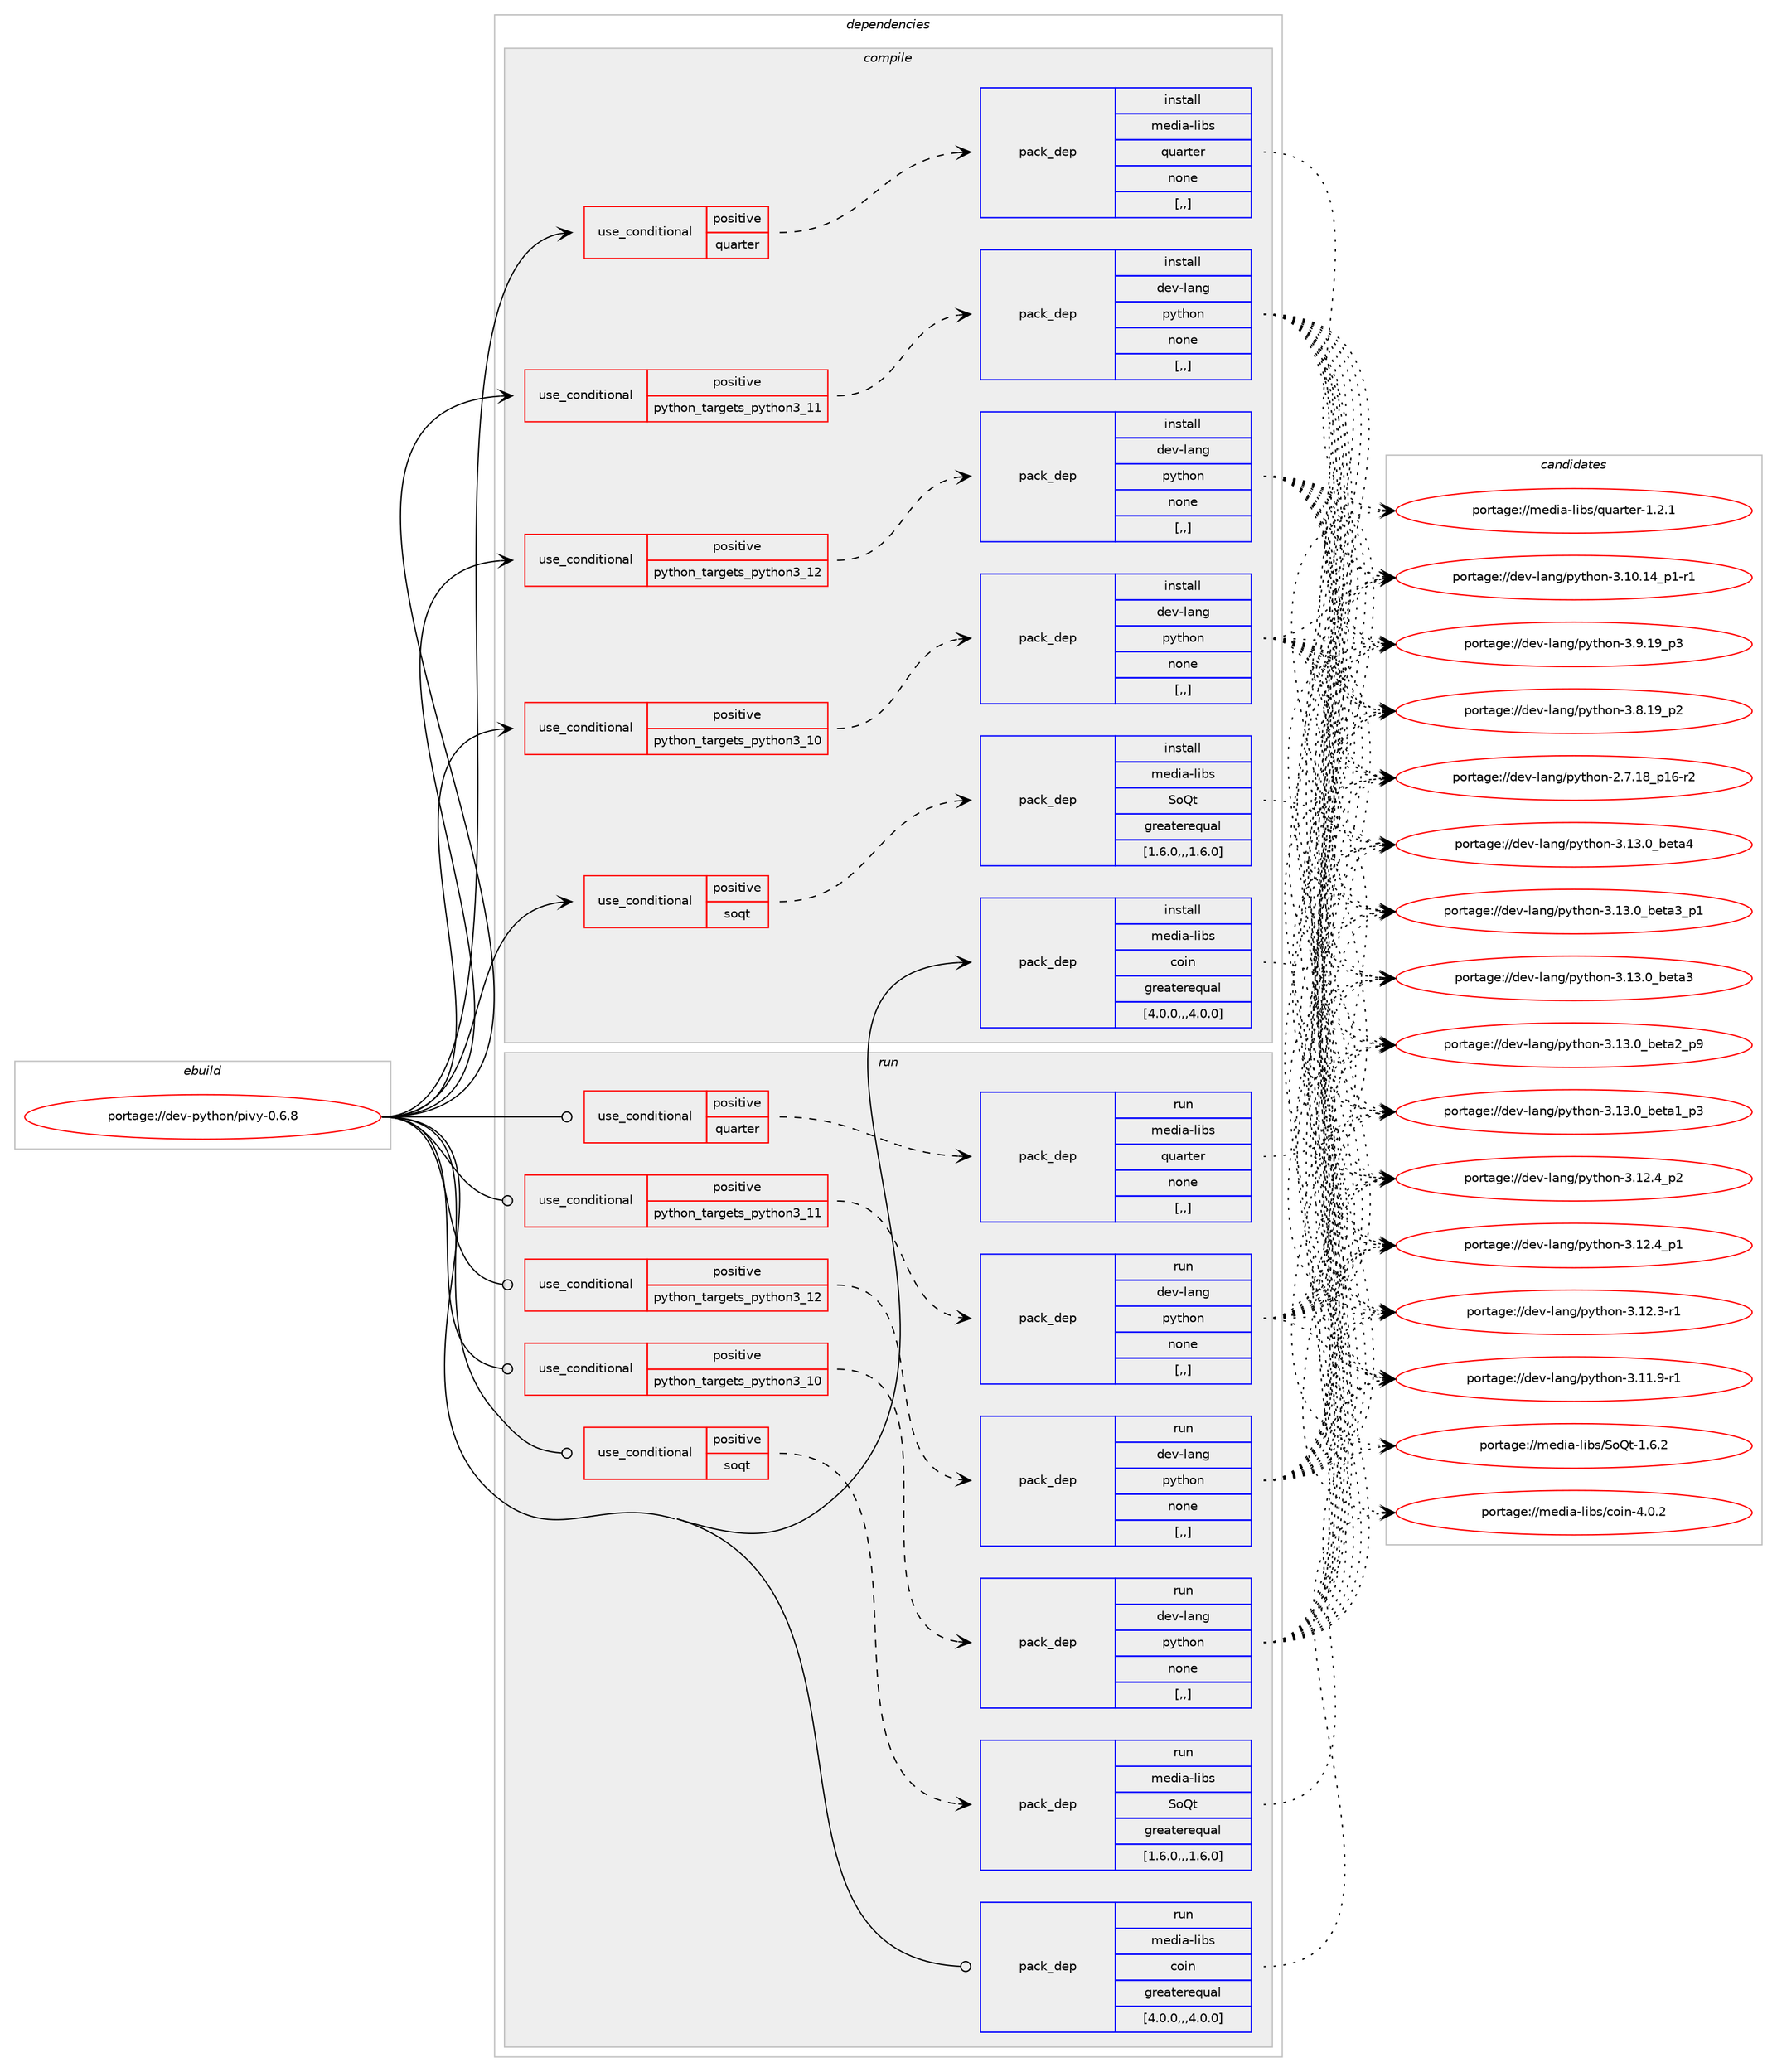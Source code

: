 digraph prolog {

# *************
# Graph options
# *************

newrank=true;
concentrate=true;
compound=true;
graph [rankdir=LR,fontname=Helvetica,fontsize=10,ranksep=1.5];#, ranksep=2.5, nodesep=0.2];
edge  [arrowhead=vee];
node  [fontname=Helvetica,fontsize=10];

# **********
# The ebuild
# **********

subgraph cluster_leftcol {
color=gray;
label=<<i>ebuild</i>>;
id [label="portage://dev-python/pivy-0.6.8", color=red, width=4, href="../dev-python/pivy-0.6.8.svg"];
}

# ****************
# The dependencies
# ****************

subgraph cluster_midcol {
color=gray;
label=<<i>dependencies</i>>;
subgraph cluster_compile {
fillcolor="#eeeeee";
style=filled;
label=<<i>compile</i>>;
subgraph cond36146 {
dependency154875 [label=<<TABLE BORDER="0" CELLBORDER="1" CELLSPACING="0" CELLPADDING="4"><TR><TD ROWSPAN="3" CELLPADDING="10">use_conditional</TD></TR><TR><TD>positive</TD></TR><TR><TD>python_targets_python3_10</TD></TR></TABLE>>, shape=none, color=red];
subgraph pack117478 {
dependency154876 [label=<<TABLE BORDER="0" CELLBORDER="1" CELLSPACING="0" CELLPADDING="4" WIDTH="220"><TR><TD ROWSPAN="6" CELLPADDING="30">pack_dep</TD></TR><TR><TD WIDTH="110">install</TD></TR><TR><TD>dev-lang</TD></TR><TR><TD>python</TD></TR><TR><TD>none</TD></TR><TR><TD>[,,]</TD></TR></TABLE>>, shape=none, color=blue];
}
dependency154875:e -> dependency154876:w [weight=20,style="dashed",arrowhead="vee"];
}
id:e -> dependency154875:w [weight=20,style="solid",arrowhead="vee"];
subgraph cond36147 {
dependency154877 [label=<<TABLE BORDER="0" CELLBORDER="1" CELLSPACING="0" CELLPADDING="4"><TR><TD ROWSPAN="3" CELLPADDING="10">use_conditional</TD></TR><TR><TD>positive</TD></TR><TR><TD>python_targets_python3_11</TD></TR></TABLE>>, shape=none, color=red];
subgraph pack117479 {
dependency154878 [label=<<TABLE BORDER="0" CELLBORDER="1" CELLSPACING="0" CELLPADDING="4" WIDTH="220"><TR><TD ROWSPAN="6" CELLPADDING="30">pack_dep</TD></TR><TR><TD WIDTH="110">install</TD></TR><TR><TD>dev-lang</TD></TR><TR><TD>python</TD></TR><TR><TD>none</TD></TR><TR><TD>[,,]</TD></TR></TABLE>>, shape=none, color=blue];
}
dependency154877:e -> dependency154878:w [weight=20,style="dashed",arrowhead="vee"];
}
id:e -> dependency154877:w [weight=20,style="solid",arrowhead="vee"];
subgraph cond36148 {
dependency154879 [label=<<TABLE BORDER="0" CELLBORDER="1" CELLSPACING="0" CELLPADDING="4"><TR><TD ROWSPAN="3" CELLPADDING="10">use_conditional</TD></TR><TR><TD>positive</TD></TR><TR><TD>python_targets_python3_12</TD></TR></TABLE>>, shape=none, color=red];
subgraph pack117480 {
dependency154880 [label=<<TABLE BORDER="0" CELLBORDER="1" CELLSPACING="0" CELLPADDING="4" WIDTH="220"><TR><TD ROWSPAN="6" CELLPADDING="30">pack_dep</TD></TR><TR><TD WIDTH="110">install</TD></TR><TR><TD>dev-lang</TD></TR><TR><TD>python</TD></TR><TR><TD>none</TD></TR><TR><TD>[,,]</TD></TR></TABLE>>, shape=none, color=blue];
}
dependency154879:e -> dependency154880:w [weight=20,style="dashed",arrowhead="vee"];
}
id:e -> dependency154879:w [weight=20,style="solid",arrowhead="vee"];
subgraph cond36149 {
dependency154881 [label=<<TABLE BORDER="0" CELLBORDER="1" CELLSPACING="0" CELLPADDING="4"><TR><TD ROWSPAN="3" CELLPADDING="10">use_conditional</TD></TR><TR><TD>positive</TD></TR><TR><TD>quarter</TD></TR></TABLE>>, shape=none, color=red];
subgraph pack117481 {
dependency154882 [label=<<TABLE BORDER="0" CELLBORDER="1" CELLSPACING="0" CELLPADDING="4" WIDTH="220"><TR><TD ROWSPAN="6" CELLPADDING="30">pack_dep</TD></TR><TR><TD WIDTH="110">install</TD></TR><TR><TD>media-libs</TD></TR><TR><TD>quarter</TD></TR><TR><TD>none</TD></TR><TR><TD>[,,]</TD></TR></TABLE>>, shape=none, color=blue];
}
dependency154881:e -> dependency154882:w [weight=20,style="dashed",arrowhead="vee"];
}
id:e -> dependency154881:w [weight=20,style="solid",arrowhead="vee"];
subgraph cond36150 {
dependency154883 [label=<<TABLE BORDER="0" CELLBORDER="1" CELLSPACING="0" CELLPADDING="4"><TR><TD ROWSPAN="3" CELLPADDING="10">use_conditional</TD></TR><TR><TD>positive</TD></TR><TR><TD>soqt</TD></TR></TABLE>>, shape=none, color=red];
subgraph pack117482 {
dependency154884 [label=<<TABLE BORDER="0" CELLBORDER="1" CELLSPACING="0" CELLPADDING="4" WIDTH="220"><TR><TD ROWSPAN="6" CELLPADDING="30">pack_dep</TD></TR><TR><TD WIDTH="110">install</TD></TR><TR><TD>media-libs</TD></TR><TR><TD>SoQt</TD></TR><TR><TD>greaterequal</TD></TR><TR><TD>[1.6.0,,,1.6.0]</TD></TR></TABLE>>, shape=none, color=blue];
}
dependency154883:e -> dependency154884:w [weight=20,style="dashed",arrowhead="vee"];
}
id:e -> dependency154883:w [weight=20,style="solid",arrowhead="vee"];
subgraph pack117483 {
dependency154885 [label=<<TABLE BORDER="0" CELLBORDER="1" CELLSPACING="0" CELLPADDING="4" WIDTH="220"><TR><TD ROWSPAN="6" CELLPADDING="30">pack_dep</TD></TR><TR><TD WIDTH="110">install</TD></TR><TR><TD>media-libs</TD></TR><TR><TD>coin</TD></TR><TR><TD>greaterequal</TD></TR><TR><TD>[4.0.0,,,4.0.0]</TD></TR></TABLE>>, shape=none, color=blue];
}
id:e -> dependency154885:w [weight=20,style="solid",arrowhead="vee"];
}
subgraph cluster_compileandrun {
fillcolor="#eeeeee";
style=filled;
label=<<i>compile and run</i>>;
}
subgraph cluster_run {
fillcolor="#eeeeee";
style=filled;
label=<<i>run</i>>;
subgraph cond36151 {
dependency154886 [label=<<TABLE BORDER="0" CELLBORDER="1" CELLSPACING="0" CELLPADDING="4"><TR><TD ROWSPAN="3" CELLPADDING="10">use_conditional</TD></TR><TR><TD>positive</TD></TR><TR><TD>python_targets_python3_10</TD></TR></TABLE>>, shape=none, color=red];
subgraph pack117484 {
dependency154887 [label=<<TABLE BORDER="0" CELLBORDER="1" CELLSPACING="0" CELLPADDING="4" WIDTH="220"><TR><TD ROWSPAN="6" CELLPADDING="30">pack_dep</TD></TR><TR><TD WIDTH="110">run</TD></TR><TR><TD>dev-lang</TD></TR><TR><TD>python</TD></TR><TR><TD>none</TD></TR><TR><TD>[,,]</TD></TR></TABLE>>, shape=none, color=blue];
}
dependency154886:e -> dependency154887:w [weight=20,style="dashed",arrowhead="vee"];
}
id:e -> dependency154886:w [weight=20,style="solid",arrowhead="odot"];
subgraph cond36152 {
dependency154888 [label=<<TABLE BORDER="0" CELLBORDER="1" CELLSPACING="0" CELLPADDING="4"><TR><TD ROWSPAN="3" CELLPADDING="10">use_conditional</TD></TR><TR><TD>positive</TD></TR><TR><TD>python_targets_python3_11</TD></TR></TABLE>>, shape=none, color=red];
subgraph pack117485 {
dependency154889 [label=<<TABLE BORDER="0" CELLBORDER="1" CELLSPACING="0" CELLPADDING="4" WIDTH="220"><TR><TD ROWSPAN="6" CELLPADDING="30">pack_dep</TD></TR><TR><TD WIDTH="110">run</TD></TR><TR><TD>dev-lang</TD></TR><TR><TD>python</TD></TR><TR><TD>none</TD></TR><TR><TD>[,,]</TD></TR></TABLE>>, shape=none, color=blue];
}
dependency154888:e -> dependency154889:w [weight=20,style="dashed",arrowhead="vee"];
}
id:e -> dependency154888:w [weight=20,style="solid",arrowhead="odot"];
subgraph cond36153 {
dependency154890 [label=<<TABLE BORDER="0" CELLBORDER="1" CELLSPACING="0" CELLPADDING="4"><TR><TD ROWSPAN="3" CELLPADDING="10">use_conditional</TD></TR><TR><TD>positive</TD></TR><TR><TD>python_targets_python3_12</TD></TR></TABLE>>, shape=none, color=red];
subgraph pack117486 {
dependency154891 [label=<<TABLE BORDER="0" CELLBORDER="1" CELLSPACING="0" CELLPADDING="4" WIDTH="220"><TR><TD ROWSPAN="6" CELLPADDING="30">pack_dep</TD></TR><TR><TD WIDTH="110">run</TD></TR><TR><TD>dev-lang</TD></TR><TR><TD>python</TD></TR><TR><TD>none</TD></TR><TR><TD>[,,]</TD></TR></TABLE>>, shape=none, color=blue];
}
dependency154890:e -> dependency154891:w [weight=20,style="dashed",arrowhead="vee"];
}
id:e -> dependency154890:w [weight=20,style="solid",arrowhead="odot"];
subgraph cond36154 {
dependency154892 [label=<<TABLE BORDER="0" CELLBORDER="1" CELLSPACING="0" CELLPADDING="4"><TR><TD ROWSPAN="3" CELLPADDING="10">use_conditional</TD></TR><TR><TD>positive</TD></TR><TR><TD>quarter</TD></TR></TABLE>>, shape=none, color=red];
subgraph pack117487 {
dependency154893 [label=<<TABLE BORDER="0" CELLBORDER="1" CELLSPACING="0" CELLPADDING="4" WIDTH="220"><TR><TD ROWSPAN="6" CELLPADDING="30">pack_dep</TD></TR><TR><TD WIDTH="110">run</TD></TR><TR><TD>media-libs</TD></TR><TR><TD>quarter</TD></TR><TR><TD>none</TD></TR><TR><TD>[,,]</TD></TR></TABLE>>, shape=none, color=blue];
}
dependency154892:e -> dependency154893:w [weight=20,style="dashed",arrowhead="vee"];
}
id:e -> dependency154892:w [weight=20,style="solid",arrowhead="odot"];
subgraph cond36155 {
dependency154894 [label=<<TABLE BORDER="0" CELLBORDER="1" CELLSPACING="0" CELLPADDING="4"><TR><TD ROWSPAN="3" CELLPADDING="10">use_conditional</TD></TR><TR><TD>positive</TD></TR><TR><TD>soqt</TD></TR></TABLE>>, shape=none, color=red];
subgraph pack117488 {
dependency154895 [label=<<TABLE BORDER="0" CELLBORDER="1" CELLSPACING="0" CELLPADDING="4" WIDTH="220"><TR><TD ROWSPAN="6" CELLPADDING="30">pack_dep</TD></TR><TR><TD WIDTH="110">run</TD></TR><TR><TD>media-libs</TD></TR><TR><TD>SoQt</TD></TR><TR><TD>greaterequal</TD></TR><TR><TD>[1.6.0,,,1.6.0]</TD></TR></TABLE>>, shape=none, color=blue];
}
dependency154894:e -> dependency154895:w [weight=20,style="dashed",arrowhead="vee"];
}
id:e -> dependency154894:w [weight=20,style="solid",arrowhead="odot"];
subgraph pack117489 {
dependency154896 [label=<<TABLE BORDER="0" CELLBORDER="1" CELLSPACING="0" CELLPADDING="4" WIDTH="220"><TR><TD ROWSPAN="6" CELLPADDING="30">pack_dep</TD></TR><TR><TD WIDTH="110">run</TD></TR><TR><TD>media-libs</TD></TR><TR><TD>coin</TD></TR><TR><TD>greaterequal</TD></TR><TR><TD>[4.0.0,,,4.0.0]</TD></TR></TABLE>>, shape=none, color=blue];
}
id:e -> dependency154896:w [weight=20,style="solid",arrowhead="odot"];
}
}

# **************
# The candidates
# **************

subgraph cluster_choices {
rank=same;
color=gray;
label=<<i>candidates</i>>;

subgraph choice117478 {
color=black;
nodesep=1;
choice1001011184510897110103471121211161041111104551464951464895981011169752 [label="portage://dev-lang/python-3.13.0_beta4", color=red, width=4,href="../dev-lang/python-3.13.0_beta4.svg"];
choice10010111845108971101034711212111610411111045514649514648959810111697519511249 [label="portage://dev-lang/python-3.13.0_beta3_p1", color=red, width=4,href="../dev-lang/python-3.13.0_beta3_p1.svg"];
choice1001011184510897110103471121211161041111104551464951464895981011169751 [label="portage://dev-lang/python-3.13.0_beta3", color=red, width=4,href="../dev-lang/python-3.13.0_beta3.svg"];
choice10010111845108971101034711212111610411111045514649514648959810111697509511257 [label="portage://dev-lang/python-3.13.0_beta2_p9", color=red, width=4,href="../dev-lang/python-3.13.0_beta2_p9.svg"];
choice10010111845108971101034711212111610411111045514649514648959810111697499511251 [label="portage://dev-lang/python-3.13.0_beta1_p3", color=red, width=4,href="../dev-lang/python-3.13.0_beta1_p3.svg"];
choice100101118451089711010347112121116104111110455146495046529511250 [label="portage://dev-lang/python-3.12.4_p2", color=red, width=4,href="../dev-lang/python-3.12.4_p2.svg"];
choice100101118451089711010347112121116104111110455146495046529511249 [label="portage://dev-lang/python-3.12.4_p1", color=red, width=4,href="../dev-lang/python-3.12.4_p1.svg"];
choice100101118451089711010347112121116104111110455146495046514511449 [label="portage://dev-lang/python-3.12.3-r1", color=red, width=4,href="../dev-lang/python-3.12.3-r1.svg"];
choice100101118451089711010347112121116104111110455146494946574511449 [label="portage://dev-lang/python-3.11.9-r1", color=red, width=4,href="../dev-lang/python-3.11.9-r1.svg"];
choice100101118451089711010347112121116104111110455146494846495295112494511449 [label="portage://dev-lang/python-3.10.14_p1-r1", color=red, width=4,href="../dev-lang/python-3.10.14_p1-r1.svg"];
choice100101118451089711010347112121116104111110455146574649579511251 [label="portage://dev-lang/python-3.9.19_p3", color=red, width=4,href="../dev-lang/python-3.9.19_p3.svg"];
choice100101118451089711010347112121116104111110455146564649579511250 [label="portage://dev-lang/python-3.8.19_p2", color=red, width=4,href="../dev-lang/python-3.8.19_p2.svg"];
choice100101118451089711010347112121116104111110455046554649569511249544511450 [label="portage://dev-lang/python-2.7.18_p16-r2", color=red, width=4,href="../dev-lang/python-2.7.18_p16-r2.svg"];
dependency154876:e -> choice1001011184510897110103471121211161041111104551464951464895981011169752:w [style=dotted,weight="100"];
dependency154876:e -> choice10010111845108971101034711212111610411111045514649514648959810111697519511249:w [style=dotted,weight="100"];
dependency154876:e -> choice1001011184510897110103471121211161041111104551464951464895981011169751:w [style=dotted,weight="100"];
dependency154876:e -> choice10010111845108971101034711212111610411111045514649514648959810111697509511257:w [style=dotted,weight="100"];
dependency154876:e -> choice10010111845108971101034711212111610411111045514649514648959810111697499511251:w [style=dotted,weight="100"];
dependency154876:e -> choice100101118451089711010347112121116104111110455146495046529511250:w [style=dotted,weight="100"];
dependency154876:e -> choice100101118451089711010347112121116104111110455146495046529511249:w [style=dotted,weight="100"];
dependency154876:e -> choice100101118451089711010347112121116104111110455146495046514511449:w [style=dotted,weight="100"];
dependency154876:e -> choice100101118451089711010347112121116104111110455146494946574511449:w [style=dotted,weight="100"];
dependency154876:e -> choice100101118451089711010347112121116104111110455146494846495295112494511449:w [style=dotted,weight="100"];
dependency154876:e -> choice100101118451089711010347112121116104111110455146574649579511251:w [style=dotted,weight="100"];
dependency154876:e -> choice100101118451089711010347112121116104111110455146564649579511250:w [style=dotted,weight="100"];
dependency154876:e -> choice100101118451089711010347112121116104111110455046554649569511249544511450:w [style=dotted,weight="100"];
}
subgraph choice117479 {
color=black;
nodesep=1;
choice1001011184510897110103471121211161041111104551464951464895981011169752 [label="portage://dev-lang/python-3.13.0_beta4", color=red, width=4,href="../dev-lang/python-3.13.0_beta4.svg"];
choice10010111845108971101034711212111610411111045514649514648959810111697519511249 [label="portage://dev-lang/python-3.13.0_beta3_p1", color=red, width=4,href="../dev-lang/python-3.13.0_beta3_p1.svg"];
choice1001011184510897110103471121211161041111104551464951464895981011169751 [label="portage://dev-lang/python-3.13.0_beta3", color=red, width=4,href="../dev-lang/python-3.13.0_beta3.svg"];
choice10010111845108971101034711212111610411111045514649514648959810111697509511257 [label="portage://dev-lang/python-3.13.0_beta2_p9", color=red, width=4,href="../dev-lang/python-3.13.0_beta2_p9.svg"];
choice10010111845108971101034711212111610411111045514649514648959810111697499511251 [label="portage://dev-lang/python-3.13.0_beta1_p3", color=red, width=4,href="../dev-lang/python-3.13.0_beta1_p3.svg"];
choice100101118451089711010347112121116104111110455146495046529511250 [label="portage://dev-lang/python-3.12.4_p2", color=red, width=4,href="../dev-lang/python-3.12.4_p2.svg"];
choice100101118451089711010347112121116104111110455146495046529511249 [label="portage://dev-lang/python-3.12.4_p1", color=red, width=4,href="../dev-lang/python-3.12.4_p1.svg"];
choice100101118451089711010347112121116104111110455146495046514511449 [label="portage://dev-lang/python-3.12.3-r1", color=red, width=4,href="../dev-lang/python-3.12.3-r1.svg"];
choice100101118451089711010347112121116104111110455146494946574511449 [label="portage://dev-lang/python-3.11.9-r1", color=red, width=4,href="../dev-lang/python-3.11.9-r1.svg"];
choice100101118451089711010347112121116104111110455146494846495295112494511449 [label="portage://dev-lang/python-3.10.14_p1-r1", color=red, width=4,href="../dev-lang/python-3.10.14_p1-r1.svg"];
choice100101118451089711010347112121116104111110455146574649579511251 [label="portage://dev-lang/python-3.9.19_p3", color=red, width=4,href="../dev-lang/python-3.9.19_p3.svg"];
choice100101118451089711010347112121116104111110455146564649579511250 [label="portage://dev-lang/python-3.8.19_p2", color=red, width=4,href="../dev-lang/python-3.8.19_p2.svg"];
choice100101118451089711010347112121116104111110455046554649569511249544511450 [label="portage://dev-lang/python-2.7.18_p16-r2", color=red, width=4,href="../dev-lang/python-2.7.18_p16-r2.svg"];
dependency154878:e -> choice1001011184510897110103471121211161041111104551464951464895981011169752:w [style=dotted,weight="100"];
dependency154878:e -> choice10010111845108971101034711212111610411111045514649514648959810111697519511249:w [style=dotted,weight="100"];
dependency154878:e -> choice1001011184510897110103471121211161041111104551464951464895981011169751:w [style=dotted,weight="100"];
dependency154878:e -> choice10010111845108971101034711212111610411111045514649514648959810111697509511257:w [style=dotted,weight="100"];
dependency154878:e -> choice10010111845108971101034711212111610411111045514649514648959810111697499511251:w [style=dotted,weight="100"];
dependency154878:e -> choice100101118451089711010347112121116104111110455146495046529511250:w [style=dotted,weight="100"];
dependency154878:e -> choice100101118451089711010347112121116104111110455146495046529511249:w [style=dotted,weight="100"];
dependency154878:e -> choice100101118451089711010347112121116104111110455146495046514511449:w [style=dotted,weight="100"];
dependency154878:e -> choice100101118451089711010347112121116104111110455146494946574511449:w [style=dotted,weight="100"];
dependency154878:e -> choice100101118451089711010347112121116104111110455146494846495295112494511449:w [style=dotted,weight="100"];
dependency154878:e -> choice100101118451089711010347112121116104111110455146574649579511251:w [style=dotted,weight="100"];
dependency154878:e -> choice100101118451089711010347112121116104111110455146564649579511250:w [style=dotted,weight="100"];
dependency154878:e -> choice100101118451089711010347112121116104111110455046554649569511249544511450:w [style=dotted,weight="100"];
}
subgraph choice117480 {
color=black;
nodesep=1;
choice1001011184510897110103471121211161041111104551464951464895981011169752 [label="portage://dev-lang/python-3.13.0_beta4", color=red, width=4,href="../dev-lang/python-3.13.0_beta4.svg"];
choice10010111845108971101034711212111610411111045514649514648959810111697519511249 [label="portage://dev-lang/python-3.13.0_beta3_p1", color=red, width=4,href="../dev-lang/python-3.13.0_beta3_p1.svg"];
choice1001011184510897110103471121211161041111104551464951464895981011169751 [label="portage://dev-lang/python-3.13.0_beta3", color=red, width=4,href="../dev-lang/python-3.13.0_beta3.svg"];
choice10010111845108971101034711212111610411111045514649514648959810111697509511257 [label="portage://dev-lang/python-3.13.0_beta2_p9", color=red, width=4,href="../dev-lang/python-3.13.0_beta2_p9.svg"];
choice10010111845108971101034711212111610411111045514649514648959810111697499511251 [label="portage://dev-lang/python-3.13.0_beta1_p3", color=red, width=4,href="../dev-lang/python-3.13.0_beta1_p3.svg"];
choice100101118451089711010347112121116104111110455146495046529511250 [label="portage://dev-lang/python-3.12.4_p2", color=red, width=4,href="../dev-lang/python-3.12.4_p2.svg"];
choice100101118451089711010347112121116104111110455146495046529511249 [label="portage://dev-lang/python-3.12.4_p1", color=red, width=4,href="../dev-lang/python-3.12.4_p1.svg"];
choice100101118451089711010347112121116104111110455146495046514511449 [label="portage://dev-lang/python-3.12.3-r1", color=red, width=4,href="../dev-lang/python-3.12.3-r1.svg"];
choice100101118451089711010347112121116104111110455146494946574511449 [label="portage://dev-lang/python-3.11.9-r1", color=red, width=4,href="../dev-lang/python-3.11.9-r1.svg"];
choice100101118451089711010347112121116104111110455146494846495295112494511449 [label="portage://dev-lang/python-3.10.14_p1-r1", color=red, width=4,href="../dev-lang/python-3.10.14_p1-r1.svg"];
choice100101118451089711010347112121116104111110455146574649579511251 [label="portage://dev-lang/python-3.9.19_p3", color=red, width=4,href="../dev-lang/python-3.9.19_p3.svg"];
choice100101118451089711010347112121116104111110455146564649579511250 [label="portage://dev-lang/python-3.8.19_p2", color=red, width=4,href="../dev-lang/python-3.8.19_p2.svg"];
choice100101118451089711010347112121116104111110455046554649569511249544511450 [label="portage://dev-lang/python-2.7.18_p16-r2", color=red, width=4,href="../dev-lang/python-2.7.18_p16-r2.svg"];
dependency154880:e -> choice1001011184510897110103471121211161041111104551464951464895981011169752:w [style=dotted,weight="100"];
dependency154880:e -> choice10010111845108971101034711212111610411111045514649514648959810111697519511249:w [style=dotted,weight="100"];
dependency154880:e -> choice1001011184510897110103471121211161041111104551464951464895981011169751:w [style=dotted,weight="100"];
dependency154880:e -> choice10010111845108971101034711212111610411111045514649514648959810111697509511257:w [style=dotted,weight="100"];
dependency154880:e -> choice10010111845108971101034711212111610411111045514649514648959810111697499511251:w [style=dotted,weight="100"];
dependency154880:e -> choice100101118451089711010347112121116104111110455146495046529511250:w [style=dotted,weight="100"];
dependency154880:e -> choice100101118451089711010347112121116104111110455146495046529511249:w [style=dotted,weight="100"];
dependency154880:e -> choice100101118451089711010347112121116104111110455146495046514511449:w [style=dotted,weight="100"];
dependency154880:e -> choice100101118451089711010347112121116104111110455146494946574511449:w [style=dotted,weight="100"];
dependency154880:e -> choice100101118451089711010347112121116104111110455146494846495295112494511449:w [style=dotted,weight="100"];
dependency154880:e -> choice100101118451089711010347112121116104111110455146574649579511251:w [style=dotted,weight="100"];
dependency154880:e -> choice100101118451089711010347112121116104111110455146564649579511250:w [style=dotted,weight="100"];
dependency154880:e -> choice100101118451089711010347112121116104111110455046554649569511249544511450:w [style=dotted,weight="100"];
}
subgraph choice117481 {
color=black;
nodesep=1;
choice1091011001059745108105981154711311797114116101114454946504649 [label="portage://media-libs/quarter-1.2.1", color=red, width=4,href="../media-libs/quarter-1.2.1.svg"];
dependency154882:e -> choice1091011001059745108105981154711311797114116101114454946504649:w [style=dotted,weight="100"];
}
subgraph choice117482 {
color=black;
nodesep=1;
choice109101100105974510810598115478311181116454946544650 [label="portage://media-libs/SoQt-1.6.2", color=red, width=4,href="../media-libs/SoQt-1.6.2.svg"];
dependency154884:e -> choice109101100105974510810598115478311181116454946544650:w [style=dotted,weight="100"];
}
subgraph choice117483 {
color=black;
nodesep=1;
choice1091011001059745108105981154799111105110455246484650 [label="portage://media-libs/coin-4.0.2", color=red, width=4,href="../media-libs/coin-4.0.2.svg"];
dependency154885:e -> choice1091011001059745108105981154799111105110455246484650:w [style=dotted,weight="100"];
}
subgraph choice117484 {
color=black;
nodesep=1;
choice1001011184510897110103471121211161041111104551464951464895981011169752 [label="portage://dev-lang/python-3.13.0_beta4", color=red, width=4,href="../dev-lang/python-3.13.0_beta4.svg"];
choice10010111845108971101034711212111610411111045514649514648959810111697519511249 [label="portage://dev-lang/python-3.13.0_beta3_p1", color=red, width=4,href="../dev-lang/python-3.13.0_beta3_p1.svg"];
choice1001011184510897110103471121211161041111104551464951464895981011169751 [label="portage://dev-lang/python-3.13.0_beta3", color=red, width=4,href="../dev-lang/python-3.13.0_beta3.svg"];
choice10010111845108971101034711212111610411111045514649514648959810111697509511257 [label="portage://dev-lang/python-3.13.0_beta2_p9", color=red, width=4,href="../dev-lang/python-3.13.0_beta2_p9.svg"];
choice10010111845108971101034711212111610411111045514649514648959810111697499511251 [label="portage://dev-lang/python-3.13.0_beta1_p3", color=red, width=4,href="../dev-lang/python-3.13.0_beta1_p3.svg"];
choice100101118451089711010347112121116104111110455146495046529511250 [label="portage://dev-lang/python-3.12.4_p2", color=red, width=4,href="../dev-lang/python-3.12.4_p2.svg"];
choice100101118451089711010347112121116104111110455146495046529511249 [label="portage://dev-lang/python-3.12.4_p1", color=red, width=4,href="../dev-lang/python-3.12.4_p1.svg"];
choice100101118451089711010347112121116104111110455146495046514511449 [label="portage://dev-lang/python-3.12.3-r1", color=red, width=4,href="../dev-lang/python-3.12.3-r1.svg"];
choice100101118451089711010347112121116104111110455146494946574511449 [label="portage://dev-lang/python-3.11.9-r1", color=red, width=4,href="../dev-lang/python-3.11.9-r1.svg"];
choice100101118451089711010347112121116104111110455146494846495295112494511449 [label="portage://dev-lang/python-3.10.14_p1-r1", color=red, width=4,href="../dev-lang/python-3.10.14_p1-r1.svg"];
choice100101118451089711010347112121116104111110455146574649579511251 [label="portage://dev-lang/python-3.9.19_p3", color=red, width=4,href="../dev-lang/python-3.9.19_p3.svg"];
choice100101118451089711010347112121116104111110455146564649579511250 [label="portage://dev-lang/python-3.8.19_p2", color=red, width=4,href="../dev-lang/python-3.8.19_p2.svg"];
choice100101118451089711010347112121116104111110455046554649569511249544511450 [label="portage://dev-lang/python-2.7.18_p16-r2", color=red, width=4,href="../dev-lang/python-2.7.18_p16-r2.svg"];
dependency154887:e -> choice1001011184510897110103471121211161041111104551464951464895981011169752:w [style=dotted,weight="100"];
dependency154887:e -> choice10010111845108971101034711212111610411111045514649514648959810111697519511249:w [style=dotted,weight="100"];
dependency154887:e -> choice1001011184510897110103471121211161041111104551464951464895981011169751:w [style=dotted,weight="100"];
dependency154887:e -> choice10010111845108971101034711212111610411111045514649514648959810111697509511257:w [style=dotted,weight="100"];
dependency154887:e -> choice10010111845108971101034711212111610411111045514649514648959810111697499511251:w [style=dotted,weight="100"];
dependency154887:e -> choice100101118451089711010347112121116104111110455146495046529511250:w [style=dotted,weight="100"];
dependency154887:e -> choice100101118451089711010347112121116104111110455146495046529511249:w [style=dotted,weight="100"];
dependency154887:e -> choice100101118451089711010347112121116104111110455146495046514511449:w [style=dotted,weight="100"];
dependency154887:e -> choice100101118451089711010347112121116104111110455146494946574511449:w [style=dotted,weight="100"];
dependency154887:e -> choice100101118451089711010347112121116104111110455146494846495295112494511449:w [style=dotted,weight="100"];
dependency154887:e -> choice100101118451089711010347112121116104111110455146574649579511251:w [style=dotted,weight="100"];
dependency154887:e -> choice100101118451089711010347112121116104111110455146564649579511250:w [style=dotted,weight="100"];
dependency154887:e -> choice100101118451089711010347112121116104111110455046554649569511249544511450:w [style=dotted,weight="100"];
}
subgraph choice117485 {
color=black;
nodesep=1;
choice1001011184510897110103471121211161041111104551464951464895981011169752 [label="portage://dev-lang/python-3.13.0_beta4", color=red, width=4,href="../dev-lang/python-3.13.0_beta4.svg"];
choice10010111845108971101034711212111610411111045514649514648959810111697519511249 [label="portage://dev-lang/python-3.13.0_beta3_p1", color=red, width=4,href="../dev-lang/python-3.13.0_beta3_p1.svg"];
choice1001011184510897110103471121211161041111104551464951464895981011169751 [label="portage://dev-lang/python-3.13.0_beta3", color=red, width=4,href="../dev-lang/python-3.13.0_beta3.svg"];
choice10010111845108971101034711212111610411111045514649514648959810111697509511257 [label="portage://dev-lang/python-3.13.0_beta2_p9", color=red, width=4,href="../dev-lang/python-3.13.0_beta2_p9.svg"];
choice10010111845108971101034711212111610411111045514649514648959810111697499511251 [label="portage://dev-lang/python-3.13.0_beta1_p3", color=red, width=4,href="../dev-lang/python-3.13.0_beta1_p3.svg"];
choice100101118451089711010347112121116104111110455146495046529511250 [label="portage://dev-lang/python-3.12.4_p2", color=red, width=4,href="../dev-lang/python-3.12.4_p2.svg"];
choice100101118451089711010347112121116104111110455146495046529511249 [label="portage://dev-lang/python-3.12.4_p1", color=red, width=4,href="../dev-lang/python-3.12.4_p1.svg"];
choice100101118451089711010347112121116104111110455146495046514511449 [label="portage://dev-lang/python-3.12.3-r1", color=red, width=4,href="../dev-lang/python-3.12.3-r1.svg"];
choice100101118451089711010347112121116104111110455146494946574511449 [label="portage://dev-lang/python-3.11.9-r1", color=red, width=4,href="../dev-lang/python-3.11.9-r1.svg"];
choice100101118451089711010347112121116104111110455146494846495295112494511449 [label="portage://dev-lang/python-3.10.14_p1-r1", color=red, width=4,href="../dev-lang/python-3.10.14_p1-r1.svg"];
choice100101118451089711010347112121116104111110455146574649579511251 [label="portage://dev-lang/python-3.9.19_p3", color=red, width=4,href="../dev-lang/python-3.9.19_p3.svg"];
choice100101118451089711010347112121116104111110455146564649579511250 [label="portage://dev-lang/python-3.8.19_p2", color=red, width=4,href="../dev-lang/python-3.8.19_p2.svg"];
choice100101118451089711010347112121116104111110455046554649569511249544511450 [label="portage://dev-lang/python-2.7.18_p16-r2", color=red, width=4,href="../dev-lang/python-2.7.18_p16-r2.svg"];
dependency154889:e -> choice1001011184510897110103471121211161041111104551464951464895981011169752:w [style=dotted,weight="100"];
dependency154889:e -> choice10010111845108971101034711212111610411111045514649514648959810111697519511249:w [style=dotted,weight="100"];
dependency154889:e -> choice1001011184510897110103471121211161041111104551464951464895981011169751:w [style=dotted,weight="100"];
dependency154889:e -> choice10010111845108971101034711212111610411111045514649514648959810111697509511257:w [style=dotted,weight="100"];
dependency154889:e -> choice10010111845108971101034711212111610411111045514649514648959810111697499511251:w [style=dotted,weight="100"];
dependency154889:e -> choice100101118451089711010347112121116104111110455146495046529511250:w [style=dotted,weight="100"];
dependency154889:e -> choice100101118451089711010347112121116104111110455146495046529511249:w [style=dotted,weight="100"];
dependency154889:e -> choice100101118451089711010347112121116104111110455146495046514511449:w [style=dotted,weight="100"];
dependency154889:e -> choice100101118451089711010347112121116104111110455146494946574511449:w [style=dotted,weight="100"];
dependency154889:e -> choice100101118451089711010347112121116104111110455146494846495295112494511449:w [style=dotted,weight="100"];
dependency154889:e -> choice100101118451089711010347112121116104111110455146574649579511251:w [style=dotted,weight="100"];
dependency154889:e -> choice100101118451089711010347112121116104111110455146564649579511250:w [style=dotted,weight="100"];
dependency154889:e -> choice100101118451089711010347112121116104111110455046554649569511249544511450:w [style=dotted,weight="100"];
}
subgraph choice117486 {
color=black;
nodesep=1;
choice1001011184510897110103471121211161041111104551464951464895981011169752 [label="portage://dev-lang/python-3.13.0_beta4", color=red, width=4,href="../dev-lang/python-3.13.0_beta4.svg"];
choice10010111845108971101034711212111610411111045514649514648959810111697519511249 [label="portage://dev-lang/python-3.13.0_beta3_p1", color=red, width=4,href="../dev-lang/python-3.13.0_beta3_p1.svg"];
choice1001011184510897110103471121211161041111104551464951464895981011169751 [label="portage://dev-lang/python-3.13.0_beta3", color=red, width=4,href="../dev-lang/python-3.13.0_beta3.svg"];
choice10010111845108971101034711212111610411111045514649514648959810111697509511257 [label="portage://dev-lang/python-3.13.0_beta2_p9", color=red, width=4,href="../dev-lang/python-3.13.0_beta2_p9.svg"];
choice10010111845108971101034711212111610411111045514649514648959810111697499511251 [label="portage://dev-lang/python-3.13.0_beta1_p3", color=red, width=4,href="../dev-lang/python-3.13.0_beta1_p3.svg"];
choice100101118451089711010347112121116104111110455146495046529511250 [label="portage://dev-lang/python-3.12.4_p2", color=red, width=4,href="../dev-lang/python-3.12.4_p2.svg"];
choice100101118451089711010347112121116104111110455146495046529511249 [label="portage://dev-lang/python-3.12.4_p1", color=red, width=4,href="../dev-lang/python-3.12.4_p1.svg"];
choice100101118451089711010347112121116104111110455146495046514511449 [label="portage://dev-lang/python-3.12.3-r1", color=red, width=4,href="../dev-lang/python-3.12.3-r1.svg"];
choice100101118451089711010347112121116104111110455146494946574511449 [label="portage://dev-lang/python-3.11.9-r1", color=red, width=4,href="../dev-lang/python-3.11.9-r1.svg"];
choice100101118451089711010347112121116104111110455146494846495295112494511449 [label="portage://dev-lang/python-3.10.14_p1-r1", color=red, width=4,href="../dev-lang/python-3.10.14_p1-r1.svg"];
choice100101118451089711010347112121116104111110455146574649579511251 [label="portage://dev-lang/python-3.9.19_p3", color=red, width=4,href="../dev-lang/python-3.9.19_p3.svg"];
choice100101118451089711010347112121116104111110455146564649579511250 [label="portage://dev-lang/python-3.8.19_p2", color=red, width=4,href="../dev-lang/python-3.8.19_p2.svg"];
choice100101118451089711010347112121116104111110455046554649569511249544511450 [label="portage://dev-lang/python-2.7.18_p16-r2", color=red, width=4,href="../dev-lang/python-2.7.18_p16-r2.svg"];
dependency154891:e -> choice1001011184510897110103471121211161041111104551464951464895981011169752:w [style=dotted,weight="100"];
dependency154891:e -> choice10010111845108971101034711212111610411111045514649514648959810111697519511249:w [style=dotted,weight="100"];
dependency154891:e -> choice1001011184510897110103471121211161041111104551464951464895981011169751:w [style=dotted,weight="100"];
dependency154891:e -> choice10010111845108971101034711212111610411111045514649514648959810111697509511257:w [style=dotted,weight="100"];
dependency154891:e -> choice10010111845108971101034711212111610411111045514649514648959810111697499511251:w [style=dotted,weight="100"];
dependency154891:e -> choice100101118451089711010347112121116104111110455146495046529511250:w [style=dotted,weight="100"];
dependency154891:e -> choice100101118451089711010347112121116104111110455146495046529511249:w [style=dotted,weight="100"];
dependency154891:e -> choice100101118451089711010347112121116104111110455146495046514511449:w [style=dotted,weight="100"];
dependency154891:e -> choice100101118451089711010347112121116104111110455146494946574511449:w [style=dotted,weight="100"];
dependency154891:e -> choice100101118451089711010347112121116104111110455146494846495295112494511449:w [style=dotted,weight="100"];
dependency154891:e -> choice100101118451089711010347112121116104111110455146574649579511251:w [style=dotted,weight="100"];
dependency154891:e -> choice100101118451089711010347112121116104111110455146564649579511250:w [style=dotted,weight="100"];
dependency154891:e -> choice100101118451089711010347112121116104111110455046554649569511249544511450:w [style=dotted,weight="100"];
}
subgraph choice117487 {
color=black;
nodesep=1;
choice1091011001059745108105981154711311797114116101114454946504649 [label="portage://media-libs/quarter-1.2.1", color=red, width=4,href="../media-libs/quarter-1.2.1.svg"];
dependency154893:e -> choice1091011001059745108105981154711311797114116101114454946504649:w [style=dotted,weight="100"];
}
subgraph choice117488 {
color=black;
nodesep=1;
choice109101100105974510810598115478311181116454946544650 [label="portage://media-libs/SoQt-1.6.2", color=red, width=4,href="../media-libs/SoQt-1.6.2.svg"];
dependency154895:e -> choice109101100105974510810598115478311181116454946544650:w [style=dotted,weight="100"];
}
subgraph choice117489 {
color=black;
nodesep=1;
choice1091011001059745108105981154799111105110455246484650 [label="portage://media-libs/coin-4.0.2", color=red, width=4,href="../media-libs/coin-4.0.2.svg"];
dependency154896:e -> choice1091011001059745108105981154799111105110455246484650:w [style=dotted,weight="100"];
}
}

}
